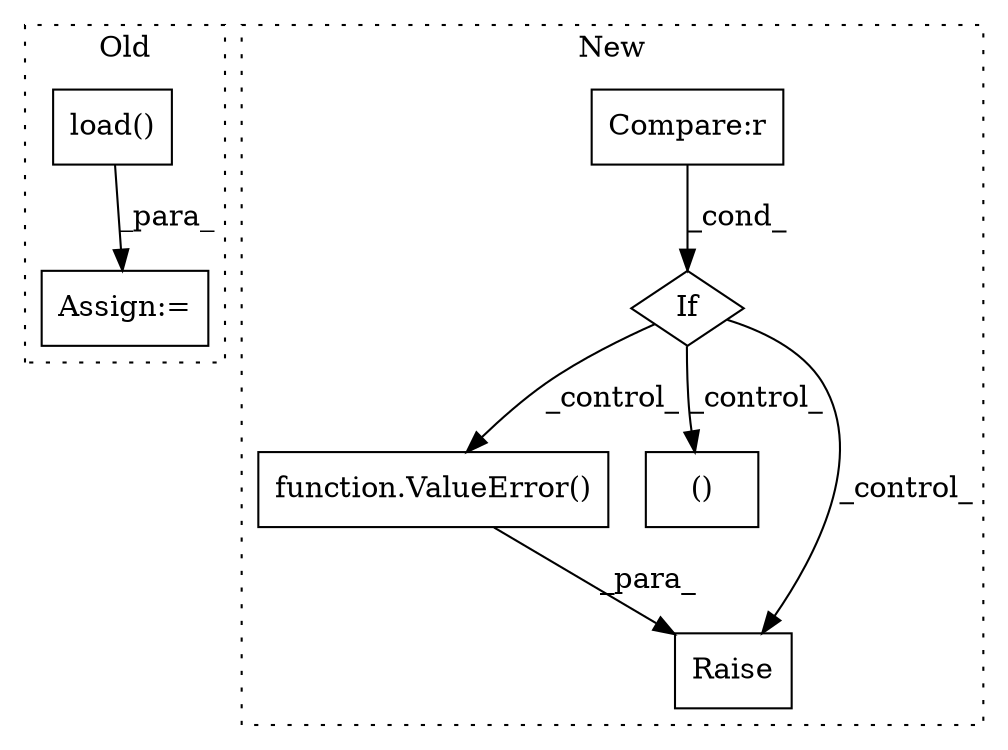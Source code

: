 digraph G {
subgraph cluster0 {
1 [label="load()" a="75" s="604,628" l="11,1" shape="box"];
7 [label="Assign:=" a="68" s="601" l="3" shape="box"];
label = "Old";
style="dotted";
}
subgraph cluster1 {
2 [label="function.ValueError()" a="75" s="522,618" l="11,1" shape="box"];
3 [label="If" a="96" s="483" l="3" shape="diamond"];
4 [label="()" a="54" s="633" l="55" shape="box"];
5 [label="Compare:r" a="40" s="486" l="20" shape="box"];
6 [label="Raise" a="91" s="516" l="6" shape="box"];
label = "New";
style="dotted";
}
1 -> 7 [label="_para_"];
2 -> 6 [label="_para_"];
3 -> 6 [label="_control_"];
3 -> 4 [label="_control_"];
3 -> 2 [label="_control_"];
5 -> 3 [label="_cond_"];
}